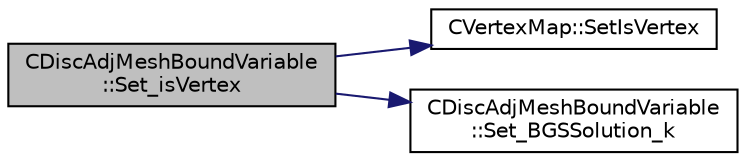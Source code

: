 digraph "CDiscAdjMeshBoundVariable::Set_isVertex"
{
  edge [fontname="Helvetica",fontsize="10",labelfontname="Helvetica",labelfontsize="10"];
  node [fontname="Helvetica",fontsize="10",shape=record];
  rankdir="LR";
  Node30 [label="CDiscAdjMeshBoundVariable\l::Set_isVertex",height=0.2,width=0.4,color="black", fillcolor="grey75", style="filled", fontcolor="black"];
  Node30 -> Node31 [color="midnightblue",fontsize="10",style="solid",fontname="Helvetica"];
  Node31 [label="CVertexMap::SetIsVertex",height=0.2,width=0.4,color="black", fillcolor="white", style="filled",URL="$class_c_vertex_map.html#a8bdb008951837b3c0db763ec36828f69",tooltip="Set the vertex status of a point. "];
  Node30 -> Node32 [color="midnightblue",fontsize="10",style="solid",fontname="Helvetica"];
  Node32 [label="CDiscAdjMeshBoundVariable\l::Set_BGSSolution_k",height=0.2,width=0.4,color="black", fillcolor="white", style="filled",URL="$class_c_disc_adj_mesh_bound_variable.html#a25247540b5be805adaca57ac7370251c",tooltip="Set the value of the solution in the previous BGS subiteration. "];
}
